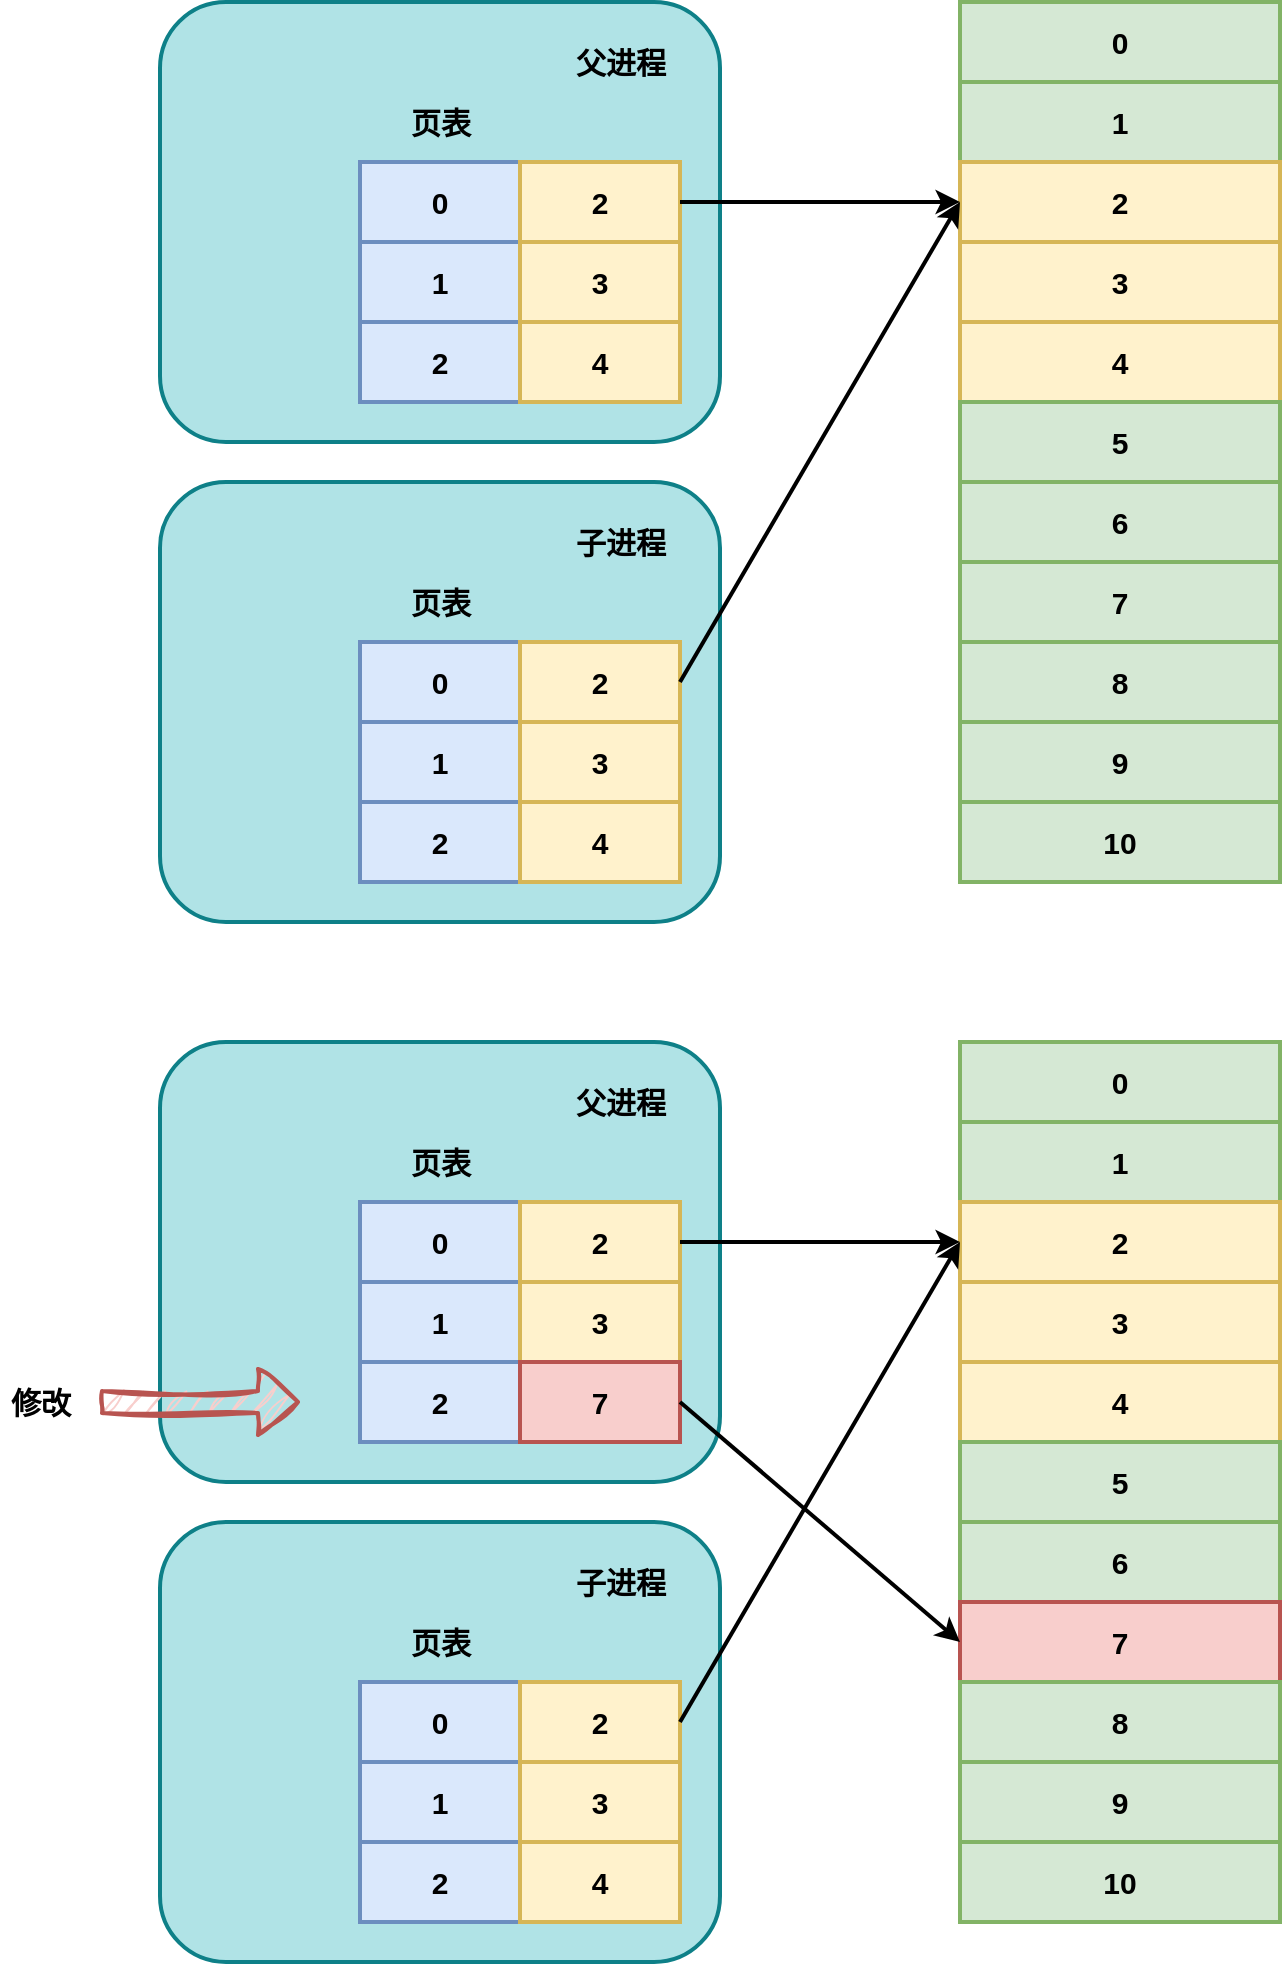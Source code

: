 <mxfile version="20.8.1" type="github">
  <diagram id="nJoWL5pJA5r9lrxLnbGv" name="第 1 页">
    <mxGraphModel dx="908" dy="2144" grid="1" gridSize="10" guides="1" tooltips="1" connect="1" arrows="1" fold="1" page="1" pageScale="1" pageWidth="827" pageHeight="1169" math="0" shadow="0">
      <root>
        <mxCell id="0" />
        <mxCell id="1" parent="0" />
        <mxCell id="hWmzrPUuPBNw3d8dfc2w-50" value="" style="rounded=1;whiteSpace=wrap;html=1;strokeWidth=2;fillWeight=4;hachureGap=8;hachureAngle=45;fillColor=#b0e3e6;strokeColor=#0e8088;fontSize=15;fontStyle=1" vertex="1" parent="1">
          <mxGeometry x="920" y="240" width="280" height="220" as="geometry" />
        </mxCell>
        <mxCell id="hWmzrPUuPBNw3d8dfc2w-1" value="" style="rounded=1;whiteSpace=wrap;html=1;strokeWidth=2;fillWeight=4;hachureGap=8;hachureAngle=45;fillColor=#b0e3e6;strokeColor=#0e8088;fontSize=15;fontStyle=1" vertex="1" parent="1">
          <mxGeometry x="920" width="280" height="220" as="geometry" />
        </mxCell>
        <mxCell id="hWmzrPUuPBNw3d8dfc2w-2" value="0" style="rounded=0;whiteSpace=wrap;html=1;strokeWidth=2;fillWeight=4;hachureGap=8;hachureAngle=45;fillColor=#dae8fc;strokeColor=#6c8ebf;fontSize=15;fontStyle=1" vertex="1" parent="1">
          <mxGeometry x="1020" y="80" width="80" height="40" as="geometry" />
        </mxCell>
        <mxCell id="hWmzrPUuPBNw3d8dfc2w-4" value="父进程" style="text;strokeColor=none;fillColor=none;html=1;fontSize=15;fontStyle=1;verticalAlign=middle;align=center;rounded=0;" vertex="1" parent="1">
          <mxGeometry x="1110" y="10" width="80" height="40" as="geometry" />
        </mxCell>
        <mxCell id="hWmzrPUuPBNw3d8dfc2w-6" value="1" style="rounded=0;whiteSpace=wrap;html=1;strokeWidth=2;fillWeight=4;hachureGap=8;hachureAngle=45;fillColor=#dae8fc;strokeColor=#6c8ebf;fontSize=15;fontStyle=1" vertex="1" parent="1">
          <mxGeometry x="1020" y="120" width="80" height="40" as="geometry" />
        </mxCell>
        <mxCell id="hWmzrPUuPBNw3d8dfc2w-7" value="2" style="rounded=0;whiteSpace=wrap;html=1;strokeWidth=2;fillWeight=4;hachureGap=8;hachureAngle=45;fillColor=#dae8fc;strokeColor=#6c8ebf;fontSize=15;fontStyle=1" vertex="1" parent="1">
          <mxGeometry x="1020" y="160" width="80" height="40" as="geometry" />
        </mxCell>
        <mxCell id="hWmzrPUuPBNw3d8dfc2w-8" value="0" style="rounded=0;whiteSpace=wrap;html=1;strokeWidth=2;fillWeight=4;hachureGap=8;hachureAngle=45;fillColor=#d5e8d4;strokeColor=#82b366;fontSize=15;fontStyle=1" vertex="1" parent="1">
          <mxGeometry x="1320" width="160" height="40" as="geometry" />
        </mxCell>
        <mxCell id="hWmzrPUuPBNw3d8dfc2w-9" value="1" style="rounded=0;whiteSpace=wrap;html=1;strokeWidth=2;fillWeight=4;hachureGap=8;hachureAngle=45;fillColor=#d5e8d4;strokeColor=#82b366;fontSize=15;fontStyle=1" vertex="1" parent="1">
          <mxGeometry x="1320" y="40" width="160" height="40" as="geometry" />
        </mxCell>
        <mxCell id="hWmzrPUuPBNw3d8dfc2w-10" value="2" style="rounded=0;whiteSpace=wrap;html=1;strokeWidth=2;fillWeight=4;hachureGap=8;hachureAngle=45;fillColor=#fff2cc;strokeColor=#d6b656;fontSize=15;fontStyle=1" vertex="1" parent="1">
          <mxGeometry x="1320" y="80" width="160" height="40" as="geometry" />
        </mxCell>
        <mxCell id="hWmzrPUuPBNw3d8dfc2w-11" value="3" style="rounded=0;whiteSpace=wrap;html=1;strokeWidth=2;fillWeight=4;hachureGap=8;hachureAngle=45;fillColor=#fff2cc;strokeColor=#d6b656;fontSize=15;fontStyle=1" vertex="1" parent="1">
          <mxGeometry x="1320" y="120" width="160" height="40" as="geometry" />
        </mxCell>
        <mxCell id="hWmzrPUuPBNw3d8dfc2w-12" value="4" style="rounded=0;whiteSpace=wrap;html=1;strokeWidth=2;fillWeight=4;hachureGap=8;hachureAngle=45;fillColor=#fff2cc;strokeColor=#d6b656;fontSize=15;fontStyle=1" vertex="1" parent="1">
          <mxGeometry x="1320" y="160" width="160" height="40" as="geometry" />
        </mxCell>
        <mxCell id="hWmzrPUuPBNw3d8dfc2w-13" value="5" style="rounded=0;whiteSpace=wrap;html=1;strokeWidth=2;fillWeight=4;hachureGap=8;hachureAngle=45;fillColor=#d5e8d4;strokeColor=#82b366;fontSize=15;fontStyle=1" vertex="1" parent="1">
          <mxGeometry x="1320" y="200" width="160" height="40" as="geometry" />
        </mxCell>
        <mxCell id="hWmzrPUuPBNw3d8dfc2w-14" value="0" style="rounded=0;whiteSpace=wrap;html=1;strokeWidth=2;fillWeight=4;hachureGap=8;hachureAngle=45;fillColor=#dae8fc;strokeColor=#6c8ebf;fontSize=15;fontStyle=1" vertex="1" parent="1">
          <mxGeometry x="1020" y="320" width="80" height="40" as="geometry" />
        </mxCell>
        <mxCell id="hWmzrPUuPBNw3d8dfc2w-15" value="1" style="rounded=0;whiteSpace=wrap;html=1;strokeWidth=2;fillWeight=4;hachureGap=8;hachureAngle=45;fillColor=#dae8fc;strokeColor=#6c8ebf;fontSize=15;fontStyle=1" vertex="1" parent="1">
          <mxGeometry x="1020" y="360" width="80" height="40" as="geometry" />
        </mxCell>
        <mxCell id="hWmzrPUuPBNw3d8dfc2w-16" value="2" style="rounded=0;whiteSpace=wrap;html=1;strokeWidth=2;fillWeight=4;hachureGap=8;hachureAngle=45;fillColor=#dae8fc;strokeColor=#6c8ebf;fontSize=15;fontStyle=1" vertex="1" parent="1">
          <mxGeometry x="1020" y="400" width="80" height="40" as="geometry" />
        </mxCell>
        <mxCell id="hWmzrPUuPBNw3d8dfc2w-17" value="2" style="rounded=0;whiteSpace=wrap;html=1;strokeWidth=2;fillWeight=4;hachureGap=8;hachureAngle=45;fillColor=#fff2cc;strokeColor=#d6b656;fontSize=15;fontStyle=1" vertex="1" parent="1">
          <mxGeometry x="1100" y="80" width="80" height="40" as="geometry" />
        </mxCell>
        <mxCell id="hWmzrPUuPBNw3d8dfc2w-18" value="3" style="rounded=0;whiteSpace=wrap;html=1;strokeWidth=2;fillWeight=4;hachureGap=8;hachureAngle=45;fillColor=#fff2cc;strokeColor=#d6b656;fontSize=15;fontStyle=1" vertex="1" parent="1">
          <mxGeometry x="1100" y="120" width="80" height="40" as="geometry" />
        </mxCell>
        <mxCell id="hWmzrPUuPBNw3d8dfc2w-19" value="4" style="rounded=0;whiteSpace=wrap;html=1;strokeWidth=2;fillWeight=4;hachureGap=8;hachureAngle=45;fillColor=#fff2cc;strokeColor=#d6b656;fontSize=15;fontStyle=1" vertex="1" parent="1">
          <mxGeometry x="1100" y="160" width="80" height="40" as="geometry" />
        </mxCell>
        <mxCell id="hWmzrPUuPBNw3d8dfc2w-20" value="2" style="rounded=0;whiteSpace=wrap;html=1;strokeWidth=2;fillWeight=4;hachureGap=8;hachureAngle=45;fillColor=#fff2cc;strokeColor=#d6b656;fontSize=15;fontStyle=1" vertex="1" parent="1">
          <mxGeometry x="1100" y="320" width="80" height="40" as="geometry" />
        </mxCell>
        <mxCell id="hWmzrPUuPBNw3d8dfc2w-21" value="3" style="rounded=0;whiteSpace=wrap;html=1;strokeWidth=2;fillWeight=4;hachureGap=8;hachureAngle=45;fillColor=#fff2cc;strokeColor=#d6b656;fontSize=15;fontStyle=1" vertex="1" parent="1">
          <mxGeometry x="1100" y="360" width="80" height="40" as="geometry" />
        </mxCell>
        <mxCell id="hWmzrPUuPBNw3d8dfc2w-22" value="4" style="rounded=0;whiteSpace=wrap;html=1;strokeWidth=2;fillWeight=4;hachureGap=8;hachureAngle=45;fillColor=#fff2cc;strokeColor=#d6b656;fontSize=15;fontStyle=1" vertex="1" parent="1">
          <mxGeometry x="1100" y="400" width="80" height="40" as="geometry" />
        </mxCell>
        <mxCell id="hWmzrPUuPBNw3d8dfc2w-23" value="" style="endArrow=classic;html=1;rounded=0;exitX=1;exitY=0.5;exitDx=0;exitDy=0;entryX=0;entryY=0.5;entryDx=0;entryDy=0;strokeWidth=2;" edge="1" parent="1" source="hWmzrPUuPBNw3d8dfc2w-17" target="hWmzrPUuPBNw3d8dfc2w-10">
          <mxGeometry width="50" height="50" relative="1" as="geometry">
            <mxPoint x="1130" y="290" as="sourcePoint" />
            <mxPoint x="1180" y="240" as="targetPoint" />
          </mxGeometry>
        </mxCell>
        <mxCell id="hWmzrPUuPBNw3d8dfc2w-24" value="6" style="rounded=0;whiteSpace=wrap;html=1;strokeWidth=2;fillWeight=4;hachureGap=8;hachureAngle=45;fillColor=#d5e8d4;strokeColor=#82b366;fontSize=15;fontStyle=1" vertex="1" parent="1">
          <mxGeometry x="1320" y="240" width="160" height="40" as="geometry" />
        </mxCell>
        <mxCell id="hWmzrPUuPBNw3d8dfc2w-25" value="7" style="rounded=0;whiteSpace=wrap;html=1;strokeWidth=2;fillWeight=4;hachureGap=8;hachureAngle=45;fillColor=#d5e8d4;strokeColor=#82b366;fontSize=15;fontStyle=1" vertex="1" parent="1">
          <mxGeometry x="1320" y="280" width="160" height="40" as="geometry" />
        </mxCell>
        <mxCell id="hWmzrPUuPBNw3d8dfc2w-26" value="" style="endArrow=classic;html=1;rounded=0;strokeWidth=2;exitX=1;exitY=0.5;exitDx=0;exitDy=0;entryX=0;entryY=0.5;entryDx=0;entryDy=0;" edge="1" parent="1" source="hWmzrPUuPBNw3d8dfc2w-20" target="hWmzrPUuPBNw3d8dfc2w-10">
          <mxGeometry width="50" height="50" relative="1" as="geometry">
            <mxPoint x="910" y="390" as="sourcePoint" />
            <mxPoint x="960" y="340" as="targetPoint" />
          </mxGeometry>
        </mxCell>
        <mxCell id="hWmzrPUuPBNw3d8dfc2w-51" value="8" style="rounded=0;whiteSpace=wrap;html=1;strokeWidth=2;fillWeight=4;hachureGap=8;hachureAngle=45;fillColor=#d5e8d4;strokeColor=#82b366;fontSize=15;fontStyle=1" vertex="1" parent="1">
          <mxGeometry x="1320" y="320" width="160" height="40" as="geometry" />
        </mxCell>
        <mxCell id="hWmzrPUuPBNw3d8dfc2w-52" value="9" style="rounded=0;whiteSpace=wrap;html=1;strokeWidth=2;fillWeight=4;hachureGap=8;hachureAngle=45;fillColor=#d5e8d4;strokeColor=#82b366;fontSize=15;fontStyle=1" vertex="1" parent="1">
          <mxGeometry x="1320" y="360" width="160" height="40" as="geometry" />
        </mxCell>
        <mxCell id="hWmzrPUuPBNw3d8dfc2w-53" value="10" style="rounded=0;whiteSpace=wrap;html=1;strokeWidth=2;fillWeight=4;hachureGap=8;hachureAngle=45;fillColor=#d5e8d4;strokeColor=#82b366;fontSize=15;fontStyle=1" vertex="1" parent="1">
          <mxGeometry x="1320" y="400" width="160" height="40" as="geometry" />
        </mxCell>
        <mxCell id="hWmzrPUuPBNw3d8dfc2w-55" value="子进程" style="text;strokeColor=none;fillColor=none;html=1;fontSize=15;fontStyle=1;verticalAlign=middle;align=center;rounded=0;" vertex="1" parent="1">
          <mxGeometry x="1110" y="250" width="80" height="40" as="geometry" />
        </mxCell>
        <mxCell id="hWmzrPUuPBNw3d8dfc2w-56" value="页表" style="text;strokeColor=none;fillColor=none;html=1;fontSize=15;fontStyle=1;verticalAlign=middle;align=center;rounded=0;" vertex="1" parent="1">
          <mxGeometry x="1020" y="40" width="80" height="40" as="geometry" />
        </mxCell>
        <mxCell id="hWmzrPUuPBNw3d8dfc2w-57" value="页表" style="text;strokeColor=none;fillColor=none;html=1;fontSize=15;fontStyle=1;verticalAlign=middle;align=center;rounded=0;" vertex="1" parent="1">
          <mxGeometry x="1020" y="280" width="80" height="40" as="geometry" />
        </mxCell>
        <mxCell id="hWmzrPUuPBNw3d8dfc2w-58" value="" style="rounded=1;whiteSpace=wrap;html=1;strokeWidth=2;fillWeight=4;hachureGap=8;hachureAngle=45;fillColor=#b0e3e6;strokeColor=#0e8088;fontSize=15;fontStyle=1" vertex="1" parent="1">
          <mxGeometry x="920" y="760" width="280" height="220" as="geometry" />
        </mxCell>
        <mxCell id="hWmzrPUuPBNw3d8dfc2w-59" value="" style="rounded=1;whiteSpace=wrap;html=1;strokeWidth=2;fillWeight=4;hachureGap=8;hachureAngle=45;fillColor=#b0e3e6;strokeColor=#0e8088;fontSize=15;fontStyle=1" vertex="1" parent="1">
          <mxGeometry x="920" y="520" width="280" height="220" as="geometry" />
        </mxCell>
        <mxCell id="hWmzrPUuPBNw3d8dfc2w-60" value="0" style="rounded=0;whiteSpace=wrap;html=1;strokeWidth=2;fillWeight=4;hachureGap=8;hachureAngle=45;fillColor=#dae8fc;strokeColor=#6c8ebf;fontSize=15;fontStyle=1" vertex="1" parent="1">
          <mxGeometry x="1020" y="600" width="80" height="40" as="geometry" />
        </mxCell>
        <mxCell id="hWmzrPUuPBNw3d8dfc2w-61" value="父进程" style="text;strokeColor=none;fillColor=none;html=1;fontSize=15;fontStyle=1;verticalAlign=middle;align=center;rounded=0;" vertex="1" parent="1">
          <mxGeometry x="1110" y="530" width="80" height="40" as="geometry" />
        </mxCell>
        <mxCell id="hWmzrPUuPBNw3d8dfc2w-62" value="1" style="rounded=0;whiteSpace=wrap;html=1;strokeWidth=2;fillWeight=4;hachureGap=8;hachureAngle=45;fillColor=#dae8fc;strokeColor=#6c8ebf;fontSize=15;fontStyle=1" vertex="1" parent="1">
          <mxGeometry x="1020" y="640" width="80" height="40" as="geometry" />
        </mxCell>
        <mxCell id="hWmzrPUuPBNw3d8dfc2w-63" value="2" style="rounded=0;whiteSpace=wrap;html=1;strokeWidth=2;fillWeight=4;hachureGap=8;hachureAngle=45;fillColor=#dae8fc;strokeColor=#6c8ebf;fontSize=15;fontStyle=1" vertex="1" parent="1">
          <mxGeometry x="1020" y="680" width="80" height="40" as="geometry" />
        </mxCell>
        <mxCell id="hWmzrPUuPBNw3d8dfc2w-64" value="0" style="rounded=0;whiteSpace=wrap;html=1;strokeWidth=2;fillWeight=4;hachureGap=8;hachureAngle=45;fillColor=#d5e8d4;strokeColor=#82b366;fontSize=15;fontStyle=1" vertex="1" parent="1">
          <mxGeometry x="1320" y="520" width="160" height="40" as="geometry" />
        </mxCell>
        <mxCell id="hWmzrPUuPBNw3d8dfc2w-65" value="1" style="rounded=0;whiteSpace=wrap;html=1;strokeWidth=2;fillWeight=4;hachureGap=8;hachureAngle=45;fillColor=#d5e8d4;strokeColor=#82b366;fontSize=15;fontStyle=1" vertex="1" parent="1">
          <mxGeometry x="1320" y="560" width="160" height="40" as="geometry" />
        </mxCell>
        <mxCell id="hWmzrPUuPBNw3d8dfc2w-66" value="2" style="rounded=0;whiteSpace=wrap;html=1;strokeWidth=2;fillWeight=4;hachureGap=8;hachureAngle=45;fillColor=#fff2cc;strokeColor=#d6b656;fontSize=15;fontStyle=1" vertex="1" parent="1">
          <mxGeometry x="1320" y="600" width="160" height="40" as="geometry" />
        </mxCell>
        <mxCell id="hWmzrPUuPBNw3d8dfc2w-67" value="3" style="rounded=0;whiteSpace=wrap;html=1;strokeWidth=2;fillWeight=4;hachureGap=8;hachureAngle=45;fillColor=#fff2cc;strokeColor=#d6b656;fontSize=15;fontStyle=1" vertex="1" parent="1">
          <mxGeometry x="1320" y="640" width="160" height="40" as="geometry" />
        </mxCell>
        <mxCell id="hWmzrPUuPBNw3d8dfc2w-68" value="4" style="rounded=0;whiteSpace=wrap;html=1;strokeWidth=2;fillWeight=4;hachureGap=8;hachureAngle=45;fillColor=#fff2cc;strokeColor=#d6b656;fontSize=15;fontStyle=1" vertex="1" parent="1">
          <mxGeometry x="1320" y="680" width="160" height="40" as="geometry" />
        </mxCell>
        <mxCell id="hWmzrPUuPBNw3d8dfc2w-69" value="5" style="rounded=0;whiteSpace=wrap;html=1;strokeWidth=2;fillWeight=4;hachureGap=8;hachureAngle=45;fillColor=#d5e8d4;strokeColor=#82b366;fontSize=15;fontStyle=1" vertex="1" parent="1">
          <mxGeometry x="1320" y="720" width="160" height="40" as="geometry" />
        </mxCell>
        <mxCell id="hWmzrPUuPBNw3d8dfc2w-70" value="0" style="rounded=0;whiteSpace=wrap;html=1;strokeWidth=2;fillWeight=4;hachureGap=8;hachureAngle=45;fillColor=#dae8fc;strokeColor=#6c8ebf;fontSize=15;fontStyle=1" vertex="1" parent="1">
          <mxGeometry x="1020" y="840" width="80" height="40" as="geometry" />
        </mxCell>
        <mxCell id="hWmzrPUuPBNw3d8dfc2w-71" value="1" style="rounded=0;whiteSpace=wrap;html=1;strokeWidth=2;fillWeight=4;hachureGap=8;hachureAngle=45;fillColor=#dae8fc;strokeColor=#6c8ebf;fontSize=15;fontStyle=1" vertex="1" parent="1">
          <mxGeometry x="1020" y="880" width="80" height="40" as="geometry" />
        </mxCell>
        <mxCell id="hWmzrPUuPBNw3d8dfc2w-72" value="2" style="rounded=0;whiteSpace=wrap;html=1;strokeWidth=2;fillWeight=4;hachureGap=8;hachureAngle=45;fillColor=#dae8fc;strokeColor=#6c8ebf;fontSize=15;fontStyle=1" vertex="1" parent="1">
          <mxGeometry x="1020" y="920" width="80" height="40" as="geometry" />
        </mxCell>
        <mxCell id="hWmzrPUuPBNw3d8dfc2w-73" value="2" style="rounded=0;whiteSpace=wrap;html=1;strokeWidth=2;fillWeight=4;hachureGap=8;hachureAngle=45;fillColor=#fff2cc;strokeColor=#d6b656;fontSize=15;fontStyle=1" vertex="1" parent="1">
          <mxGeometry x="1100" y="600" width="80" height="40" as="geometry" />
        </mxCell>
        <mxCell id="hWmzrPUuPBNw3d8dfc2w-74" value="3" style="rounded=0;whiteSpace=wrap;html=1;strokeWidth=2;fillWeight=4;hachureGap=8;hachureAngle=45;fillColor=#fff2cc;strokeColor=#d6b656;fontSize=15;fontStyle=1" vertex="1" parent="1">
          <mxGeometry x="1100" y="640" width="80" height="40" as="geometry" />
        </mxCell>
        <mxCell id="hWmzrPUuPBNw3d8dfc2w-75" value="7" style="rounded=0;whiteSpace=wrap;html=1;strokeWidth=2;fillWeight=4;hachureGap=8;hachureAngle=45;fillColor=#f8cecc;strokeColor=#b85450;fontSize=15;fontStyle=1" vertex="1" parent="1">
          <mxGeometry x="1100" y="680" width="80" height="40" as="geometry" />
        </mxCell>
        <mxCell id="hWmzrPUuPBNw3d8dfc2w-76" value="2" style="rounded=0;whiteSpace=wrap;html=1;strokeWidth=2;fillWeight=4;hachureGap=8;hachureAngle=45;fillColor=#fff2cc;strokeColor=#d6b656;fontSize=15;fontStyle=1" vertex="1" parent="1">
          <mxGeometry x="1100" y="840" width="80" height="40" as="geometry" />
        </mxCell>
        <mxCell id="hWmzrPUuPBNw3d8dfc2w-77" value="3" style="rounded=0;whiteSpace=wrap;html=1;strokeWidth=2;fillWeight=4;hachureGap=8;hachureAngle=45;fillColor=#fff2cc;strokeColor=#d6b656;fontSize=15;fontStyle=1" vertex="1" parent="1">
          <mxGeometry x="1100" y="880" width="80" height="40" as="geometry" />
        </mxCell>
        <mxCell id="hWmzrPUuPBNw3d8dfc2w-78" value="4" style="rounded=0;whiteSpace=wrap;html=1;strokeWidth=2;fillWeight=4;hachureGap=8;hachureAngle=45;fillColor=#fff2cc;strokeColor=#d6b656;fontSize=15;fontStyle=1" vertex="1" parent="1">
          <mxGeometry x="1100" y="920" width="80" height="40" as="geometry" />
        </mxCell>
        <mxCell id="hWmzrPUuPBNw3d8dfc2w-79" value="" style="endArrow=classic;html=1;rounded=0;exitX=1;exitY=0.5;exitDx=0;exitDy=0;entryX=0;entryY=0.5;entryDx=0;entryDy=0;strokeWidth=2;" edge="1" parent="1" source="hWmzrPUuPBNw3d8dfc2w-73" target="hWmzrPUuPBNw3d8dfc2w-66">
          <mxGeometry width="50" height="50" relative="1" as="geometry">
            <mxPoint x="1130" y="810" as="sourcePoint" />
            <mxPoint x="1180" y="760" as="targetPoint" />
          </mxGeometry>
        </mxCell>
        <mxCell id="hWmzrPUuPBNw3d8dfc2w-80" value="6" style="rounded=0;whiteSpace=wrap;html=1;strokeWidth=2;fillWeight=4;hachureGap=8;hachureAngle=45;fillColor=#d5e8d4;strokeColor=#82b366;fontSize=15;fontStyle=1" vertex="1" parent="1">
          <mxGeometry x="1320" y="760" width="160" height="40" as="geometry" />
        </mxCell>
        <mxCell id="hWmzrPUuPBNw3d8dfc2w-81" value="7" style="rounded=0;whiteSpace=wrap;html=1;strokeWidth=2;fillWeight=4;hachureGap=8;hachureAngle=45;fillColor=#f8cecc;strokeColor=#b85450;fontSize=15;fontStyle=1" vertex="1" parent="1">
          <mxGeometry x="1320" y="800" width="160" height="40" as="geometry" />
        </mxCell>
        <mxCell id="hWmzrPUuPBNw3d8dfc2w-82" value="" style="endArrow=classic;html=1;rounded=0;strokeWidth=2;exitX=1;exitY=0.5;exitDx=0;exitDy=0;entryX=0;entryY=0.5;entryDx=0;entryDy=0;" edge="1" parent="1" source="hWmzrPUuPBNw3d8dfc2w-76" target="hWmzrPUuPBNw3d8dfc2w-66">
          <mxGeometry width="50" height="50" relative="1" as="geometry">
            <mxPoint x="910" y="910" as="sourcePoint" />
            <mxPoint x="960" y="860" as="targetPoint" />
          </mxGeometry>
        </mxCell>
        <mxCell id="hWmzrPUuPBNw3d8dfc2w-83" value="8" style="rounded=0;whiteSpace=wrap;html=1;strokeWidth=2;fillWeight=4;hachureGap=8;hachureAngle=45;fillColor=#d5e8d4;strokeColor=#82b366;fontSize=15;fontStyle=1" vertex="1" parent="1">
          <mxGeometry x="1320" y="840" width="160" height="40" as="geometry" />
        </mxCell>
        <mxCell id="hWmzrPUuPBNw3d8dfc2w-84" value="9" style="rounded=0;whiteSpace=wrap;html=1;strokeWidth=2;fillWeight=4;hachureGap=8;hachureAngle=45;fillColor=#d5e8d4;strokeColor=#82b366;fontSize=15;fontStyle=1" vertex="1" parent="1">
          <mxGeometry x="1320" y="880" width="160" height="40" as="geometry" />
        </mxCell>
        <mxCell id="hWmzrPUuPBNw3d8dfc2w-85" value="10" style="rounded=0;whiteSpace=wrap;html=1;strokeWidth=2;fillWeight=4;hachureGap=8;hachureAngle=45;fillColor=#d5e8d4;strokeColor=#82b366;fontSize=15;fontStyle=1" vertex="1" parent="1">
          <mxGeometry x="1320" y="920" width="160" height="40" as="geometry" />
        </mxCell>
        <mxCell id="hWmzrPUuPBNw3d8dfc2w-86" value="子进程" style="text;strokeColor=none;fillColor=none;html=1;fontSize=15;fontStyle=1;verticalAlign=middle;align=center;rounded=0;" vertex="1" parent="1">
          <mxGeometry x="1110" y="770" width="80" height="40" as="geometry" />
        </mxCell>
        <mxCell id="hWmzrPUuPBNw3d8dfc2w-87" value="页表" style="text;strokeColor=none;fillColor=none;html=1;fontSize=15;fontStyle=1;verticalAlign=middle;align=center;rounded=0;" vertex="1" parent="1">
          <mxGeometry x="1020" y="560" width="80" height="40" as="geometry" />
        </mxCell>
        <mxCell id="hWmzrPUuPBNw3d8dfc2w-88" value="页表" style="text;strokeColor=none;fillColor=none;html=1;fontSize=15;fontStyle=1;verticalAlign=middle;align=center;rounded=0;" vertex="1" parent="1">
          <mxGeometry x="1020" y="800" width="80" height="40" as="geometry" />
        </mxCell>
        <mxCell id="hWmzrPUuPBNw3d8dfc2w-89" value="" style="endArrow=classic;html=1;rounded=0;strokeWidth=2;exitX=1;exitY=0.5;exitDx=0;exitDy=0;entryX=0;entryY=0.5;entryDx=0;entryDy=0;" edge="1" parent="1" source="hWmzrPUuPBNw3d8dfc2w-75" target="hWmzrPUuPBNw3d8dfc2w-81">
          <mxGeometry width="50" height="50" relative="1" as="geometry">
            <mxPoint x="1860" y="810" as="sourcePoint" />
            <mxPoint x="1910" y="760" as="targetPoint" />
          </mxGeometry>
        </mxCell>
        <mxCell id="hWmzrPUuPBNw3d8dfc2w-90" value="" style="shape=flexArrow;endArrow=classic;html=1;rounded=0;strokeWidth=2;sketch=1;curveFitting=1;jiggle=2;fillColor=#f8cecc;strokeColor=#b85450;gradientColor=none;fillStyle=auto;" edge="1" parent="1">
          <mxGeometry width="50" height="50" relative="1" as="geometry">
            <mxPoint x="890" y="700" as="sourcePoint" />
            <mxPoint x="990" y="700" as="targetPoint" />
          </mxGeometry>
        </mxCell>
        <mxCell id="hWmzrPUuPBNw3d8dfc2w-91" value="修改" style="text;strokeColor=none;fillColor=none;html=1;fontSize=15;fontStyle=1;verticalAlign=middle;align=center;rounded=0;" vertex="1" parent="1">
          <mxGeometry x="840" y="680" width="40" height="40" as="geometry" />
        </mxCell>
      </root>
    </mxGraphModel>
  </diagram>
</mxfile>
